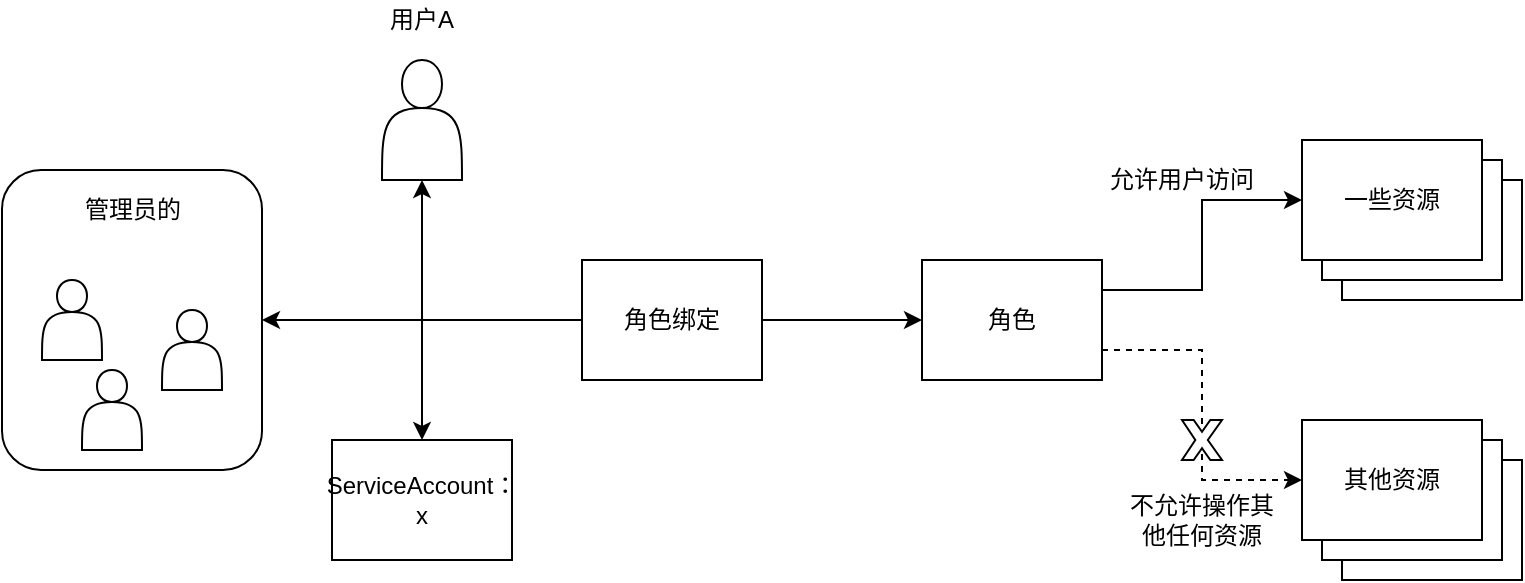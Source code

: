 <mxfile version="12.6.5" type="device"><diagram id="vdtzJkVbqJm_Sdh2UrFk" name="Page-1"><mxGraphModel dx="1024" dy="592" grid="1" gridSize="10" guides="1" tooltips="1" connect="1" arrows="1" fold="1" page="1" pageScale="1" pageWidth="2339" pageHeight="3300" math="0" shadow="0"><root><mxCell id="0"/><mxCell id="1" parent="0"/><mxCell id="202BELt7He3UMYcvqQ_S-5" value="角色" style="rounded=0;whiteSpace=wrap;html=1;" vertex="1" parent="1"><mxGeometry x="670" y="160" width="90" height="60" as="geometry"/></mxCell><mxCell id="202BELt7He3UMYcvqQ_S-4" value="角色" style="rounded=0;whiteSpace=wrap;html=1;" vertex="1" parent="1"><mxGeometry x="660" y="150" width="90" height="60" as="geometry"/></mxCell><mxCell id="202BELt7He3UMYcvqQ_S-18" style="edgeStyle=orthogonalEdgeStyle;rounded=0;orthogonalLoop=1;jettySize=auto;html=1;entryX=0;entryY=0.5;entryDx=0;entryDy=0;" edge="1" parent="1" source="202BELt7He3UMYcvqQ_S-1" target="202BELt7He3UMYcvqQ_S-2"><mxGeometry relative="1" as="geometry"/></mxCell><mxCell id="202BELt7He3UMYcvqQ_S-24" style="edgeStyle=orthogonalEdgeStyle;rounded=0;orthogonalLoop=1;jettySize=auto;html=1;entryX=0.5;entryY=1;entryDx=0;entryDy=0;" edge="1" parent="1" source="202BELt7He3UMYcvqQ_S-1" target="202BELt7He3UMYcvqQ_S-22"><mxGeometry relative="1" as="geometry"/></mxCell><mxCell id="202BELt7He3UMYcvqQ_S-28" style="edgeStyle=orthogonalEdgeStyle;rounded=0;orthogonalLoop=1;jettySize=auto;html=1;" edge="1" parent="1" source="202BELt7He3UMYcvqQ_S-1" target="202BELt7He3UMYcvqQ_S-27"><mxGeometry relative="1" as="geometry"/></mxCell><mxCell id="202BELt7He3UMYcvqQ_S-34" style="edgeStyle=orthogonalEdgeStyle;rounded=0;orthogonalLoop=1;jettySize=auto;html=1;" edge="1" parent="1" source="202BELt7He3UMYcvqQ_S-1" target="202BELt7He3UMYcvqQ_S-29"><mxGeometry relative="1" as="geometry"/></mxCell><mxCell id="202BELt7He3UMYcvqQ_S-1" value="角色绑定" style="rounded=0;whiteSpace=wrap;html=1;" vertex="1" parent="1"><mxGeometry x="290" y="200" width="90" height="60" as="geometry"/></mxCell><mxCell id="202BELt7He3UMYcvqQ_S-9" style="edgeStyle=orthogonalEdgeStyle;rounded=0;orthogonalLoop=1;jettySize=auto;html=1;entryX=0;entryY=0.5;entryDx=0;entryDy=0;exitX=1;exitY=0.25;exitDx=0;exitDy=0;" edge="1" parent="1" source="202BELt7He3UMYcvqQ_S-2" target="202BELt7He3UMYcvqQ_S-3"><mxGeometry relative="1" as="geometry"/></mxCell><mxCell id="202BELt7He3UMYcvqQ_S-10" style="edgeStyle=orthogonalEdgeStyle;rounded=0;orthogonalLoop=1;jettySize=auto;html=1;entryX=0;entryY=0.5;entryDx=0;entryDy=0;exitX=1;exitY=0.75;exitDx=0;exitDy=0;dashed=1;" edge="1" parent="1" source="202BELt7He3UMYcvqQ_S-2" target="202BELt7He3UMYcvqQ_S-8"><mxGeometry relative="1" as="geometry"/></mxCell><mxCell id="202BELt7He3UMYcvqQ_S-2" value="角色" style="rounded=0;whiteSpace=wrap;html=1;" vertex="1" parent="1"><mxGeometry x="460" y="200" width="90" height="60" as="geometry"/></mxCell><mxCell id="202BELt7He3UMYcvqQ_S-3" value="一些资源" style="rounded=0;whiteSpace=wrap;html=1;" vertex="1" parent="1"><mxGeometry x="650" y="140" width="90" height="60" as="geometry"/></mxCell><mxCell id="202BELt7He3UMYcvqQ_S-6" value="角色" style="rounded=0;whiteSpace=wrap;html=1;" vertex="1" parent="1"><mxGeometry x="670" y="300" width="90" height="60" as="geometry"/></mxCell><mxCell id="202BELt7He3UMYcvqQ_S-7" value="角色" style="rounded=0;whiteSpace=wrap;html=1;" vertex="1" parent="1"><mxGeometry x="660" y="290" width="90" height="60" as="geometry"/></mxCell><mxCell id="202BELt7He3UMYcvqQ_S-8" value="其他资源" style="rounded=0;whiteSpace=wrap;html=1;" vertex="1" parent="1"><mxGeometry x="650" y="280" width="90" height="60" as="geometry"/></mxCell><mxCell id="202BELt7He3UMYcvqQ_S-11" value="" style="verticalLabelPosition=bottom;verticalAlign=top;html=1;shape=mxgraph.basic.x" vertex="1" parent="1"><mxGeometry x="590" y="280" width="20" height="20" as="geometry"/></mxCell><mxCell id="202BELt7He3UMYcvqQ_S-16" value="允许用户访问" style="text;html=1;strokeColor=none;fillColor=none;align=center;verticalAlign=middle;whiteSpace=wrap;rounded=0;" vertex="1" parent="1"><mxGeometry x="550" y="150" width="80" height="20" as="geometry"/></mxCell><mxCell id="202BELt7He3UMYcvqQ_S-17" value="不允许操作其他任何资源" style="text;html=1;strokeColor=none;fillColor=none;align=center;verticalAlign=middle;whiteSpace=wrap;rounded=0;" vertex="1" parent="1"><mxGeometry x="560" y="320" width="80" height="20" as="geometry"/></mxCell><mxCell id="202BELt7He3UMYcvqQ_S-22" value="" style="shape=actor;whiteSpace=wrap;html=1;" vertex="1" parent="1"><mxGeometry x="190" y="100" width="40" height="60" as="geometry"/></mxCell><mxCell id="202BELt7He3UMYcvqQ_S-23" value="用户A" style="text;html=1;strokeColor=none;fillColor=none;align=center;verticalAlign=middle;whiteSpace=wrap;rounded=0;" vertex="1" parent="1"><mxGeometry x="190" y="70" width="40" height="20" as="geometry"/></mxCell><mxCell id="202BELt7He3UMYcvqQ_S-27" value="ServiceAccount：x" style="rounded=0;whiteSpace=wrap;html=1;" vertex="1" parent="1"><mxGeometry x="165" y="290" width="90" height="60" as="geometry"/></mxCell><mxCell id="202BELt7He3UMYcvqQ_S-29" value="" style="rounded=1;whiteSpace=wrap;html=1;" vertex="1" parent="1"><mxGeometry y="155" width="130" height="150" as="geometry"/></mxCell><mxCell id="202BELt7He3UMYcvqQ_S-30" value="" style="shape=actor;whiteSpace=wrap;html=1;" vertex="1" parent="1"><mxGeometry x="20" y="210" width="30" height="40" as="geometry"/></mxCell><mxCell id="202BELt7He3UMYcvqQ_S-31" value="" style="shape=actor;whiteSpace=wrap;html=1;" vertex="1" parent="1"><mxGeometry x="80" y="225" width="30" height="40" as="geometry"/></mxCell><mxCell id="202BELt7He3UMYcvqQ_S-32" value="" style="shape=actor;whiteSpace=wrap;html=1;" vertex="1" parent="1"><mxGeometry x="40" y="255" width="30" height="40" as="geometry"/></mxCell><mxCell id="202BELt7He3UMYcvqQ_S-33" value="管理员的" style="text;html=1;strokeColor=none;fillColor=none;align=center;verticalAlign=middle;whiteSpace=wrap;rounded=0;" vertex="1" parent="1"><mxGeometry x="32.5" y="165" width="65" height="20" as="geometry"/></mxCell></root></mxGraphModel></diagram></mxfile>